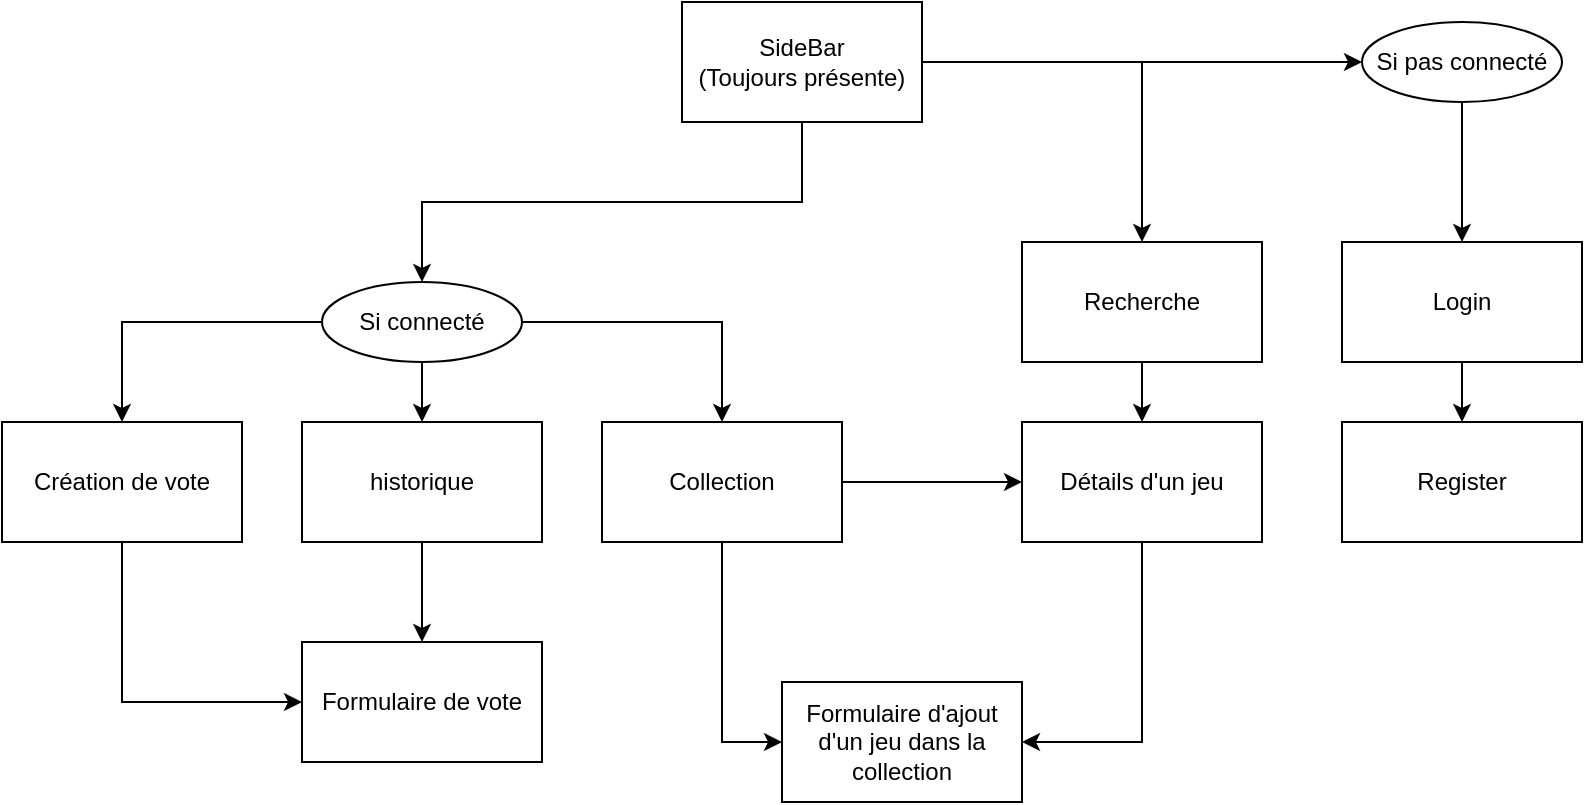 <mxfile version="12.6.6" type="device"><diagram id="prtHgNgQTEPvFCAcTncT" name="Page-1"><mxGraphModel dx="1422" dy="713" grid="1" gridSize="10" guides="1" tooltips="1" connect="1" arrows="1" fold="1" page="1" pageScale="1" pageWidth="827" pageHeight="1169" math="0" shadow="0"><root><mxCell id="0"/><mxCell id="1" parent="0"/><mxCell id="S_EactHCA0QOSUfURacS-10" style="edgeStyle=orthogonalEdgeStyle;rounded=0;orthogonalLoop=1;jettySize=auto;html=1;exitX=0.5;exitY=1;exitDx=0;exitDy=0;entryX=0.5;entryY=0;entryDx=0;entryDy=0;" edge="1" parent="1" source="S_EactHCA0QOSUfURacS-1" target="S_EactHCA0QOSUfURacS-6"><mxGeometry relative="1" as="geometry"/></mxCell><mxCell id="S_EactHCA0QOSUfURacS-22" style="edgeStyle=orthogonalEdgeStyle;rounded=0;orthogonalLoop=1;jettySize=auto;html=1;exitX=1;exitY=0.5;exitDx=0;exitDy=0;entryX=0.5;entryY=0;entryDx=0;entryDy=0;" edge="1" parent="1" source="S_EactHCA0QOSUfURacS-1" target="S_EactHCA0QOSUfURacS-4"><mxGeometry relative="1" as="geometry"/></mxCell><mxCell id="S_EactHCA0QOSUfURacS-29" style="edgeStyle=orthogonalEdgeStyle;rounded=0;orthogonalLoop=1;jettySize=auto;html=1;" edge="1" parent="1" source="S_EactHCA0QOSUfURacS-1" target="S_EactHCA0QOSUfURacS-28"><mxGeometry relative="1" as="geometry"/></mxCell><UserObject label="SideBar&lt;br&gt;(Toujours présente)" treeRoot="1" id="S_EactHCA0QOSUfURacS-1"><mxCell style="whiteSpace=wrap;html=1;align=center;treeFolding=1;treeMoving=1;container=1;recursiveResize=0;" vertex="1" parent="1"><mxGeometry x="360" y="20" width="120" height="60" as="geometry"/></mxCell></UserObject><mxCell id="S_EactHCA0QOSUfURacS-24" style="edgeStyle=orthogonalEdgeStyle;rounded=0;orthogonalLoop=1;jettySize=auto;html=1;entryX=0.5;entryY=0;entryDx=0;entryDy=0;" edge="1" parent="1" source="S_EactHCA0QOSUfURacS-2" target="S_EactHCA0QOSUfURacS-3"><mxGeometry relative="1" as="geometry"/></mxCell><UserObject label="Login" treeRoot="1" id="S_EactHCA0QOSUfURacS-2"><mxCell style="whiteSpace=wrap;html=1;align=center;treeFolding=1;treeMoving=1;container=1;recursiveResize=0;" vertex="1" parent="1"><mxGeometry x="690" y="140" width="120" height="60" as="geometry"/></mxCell></UserObject><UserObject label="Register" treeRoot="1" id="S_EactHCA0QOSUfURacS-3"><mxCell style="whiteSpace=wrap;html=1;align=center;treeFolding=1;treeMoving=1;container=1;recursiveResize=0;" vertex="1" parent="1"><mxGeometry x="690" y="230" width="120" height="60" as="geometry"/></mxCell></UserObject><mxCell id="S_EactHCA0QOSUfURacS-21" style="edgeStyle=orthogonalEdgeStyle;rounded=0;orthogonalLoop=1;jettySize=auto;html=1;exitX=0.5;exitY=1;exitDx=0;exitDy=0;entryX=0.5;entryY=0;entryDx=0;entryDy=0;" edge="1" parent="1" source="S_EactHCA0QOSUfURacS-4" target="S_EactHCA0QOSUfURacS-19"><mxGeometry relative="1" as="geometry"/></mxCell><UserObject label="Recherche" treeRoot="1" id="S_EactHCA0QOSUfURacS-4"><mxCell style="whiteSpace=wrap;html=1;align=center;treeFolding=1;treeMoving=1;container=1;recursiveResize=0;" vertex="1" parent="1"><mxGeometry x="530" y="140" width="120" height="60" as="geometry"/></mxCell></UserObject><mxCell id="S_EactHCA0QOSUfURacS-20" style="edgeStyle=orthogonalEdgeStyle;rounded=0;orthogonalLoop=1;jettySize=auto;html=1;exitX=1;exitY=0.5;exitDx=0;exitDy=0;entryX=0;entryY=0.5;entryDx=0;entryDy=0;" edge="1" parent="1" source="S_EactHCA0QOSUfURacS-5" target="S_EactHCA0QOSUfURacS-19"><mxGeometry relative="1" as="geometry"/></mxCell><mxCell id="S_EactHCA0QOSUfURacS-27" style="edgeStyle=orthogonalEdgeStyle;rounded=0;orthogonalLoop=1;jettySize=auto;html=1;exitX=0.5;exitY=1;exitDx=0;exitDy=0;entryX=0;entryY=0.5;entryDx=0;entryDy=0;" edge="1" parent="1" source="S_EactHCA0QOSUfURacS-5" target="S_EactHCA0QOSUfURacS-25"><mxGeometry relative="1" as="geometry"/></mxCell><UserObject label="Collection" treeRoot="1" id="S_EactHCA0QOSUfURacS-5"><mxCell style="whiteSpace=wrap;html=1;align=center;treeFolding=1;treeMoving=1;container=1;recursiveResize=0;" vertex="1" parent="1"><mxGeometry x="320" y="230" width="120" height="60" as="geometry"/></mxCell></UserObject><mxCell id="S_EactHCA0QOSUfURacS-13" style="edgeStyle=orthogonalEdgeStyle;rounded=0;orthogonalLoop=1;jettySize=auto;html=1;exitX=0;exitY=0.5;exitDx=0;exitDy=0;entryX=0.5;entryY=0;entryDx=0;entryDy=0;" edge="1" parent="1" source="S_EactHCA0QOSUfURacS-6" target="S_EactHCA0QOSUfURacS-7"><mxGeometry relative="1" as="geometry"/></mxCell><mxCell id="S_EactHCA0QOSUfURacS-16" style="edgeStyle=orthogonalEdgeStyle;rounded=0;orthogonalLoop=1;jettySize=auto;html=1;exitX=0.5;exitY=1;exitDx=0;exitDy=0;entryX=0.5;entryY=0;entryDx=0;entryDy=0;" edge="1" parent="1" source="S_EactHCA0QOSUfURacS-6" target="S_EactHCA0QOSUfURacS-9"><mxGeometry relative="1" as="geometry"/></mxCell><mxCell id="S_EactHCA0QOSUfURacS-18" style="edgeStyle=orthogonalEdgeStyle;rounded=0;orthogonalLoop=1;jettySize=auto;html=1;exitX=1;exitY=0.5;exitDx=0;exitDy=0;entryX=0.5;entryY=0;entryDx=0;entryDy=0;" edge="1" parent="1" source="S_EactHCA0QOSUfURacS-6" target="S_EactHCA0QOSUfURacS-5"><mxGeometry relative="1" as="geometry"/></mxCell><mxCell id="S_EactHCA0QOSUfURacS-6" value="Si connecté" style="ellipse;whiteSpace=wrap;html=1;align=center;container=1;recursiveResize=0;treeFolding=1;treeMoving=1;" vertex="1" parent="1"><mxGeometry x="180" y="160" width="100" height="40" as="geometry"/></mxCell><mxCell id="S_EactHCA0QOSUfURacS-15" style="edgeStyle=orthogonalEdgeStyle;rounded=0;orthogonalLoop=1;jettySize=auto;html=1;exitX=0.5;exitY=1;exitDx=0;exitDy=0;entryX=0;entryY=0.5;entryDx=0;entryDy=0;" edge="1" parent="1" source="S_EactHCA0QOSUfURacS-7" target="S_EactHCA0QOSUfURacS-8"><mxGeometry relative="1" as="geometry"/></mxCell><UserObject label="Création de vote" treeRoot="1" id="S_EactHCA0QOSUfURacS-7"><mxCell style="whiteSpace=wrap;html=1;align=center;treeFolding=1;treeMoving=1;container=1;recursiveResize=0;" vertex="1" parent="1"><mxGeometry x="20" y="230" width="120" height="60" as="geometry"/></mxCell></UserObject><UserObject label="Formulaire de vote" treeRoot="1" id="S_EactHCA0QOSUfURacS-8"><mxCell style="whiteSpace=wrap;html=1;align=center;treeFolding=1;treeMoving=1;container=1;recursiveResize=0;" vertex="1" parent="1"><mxGeometry x="170" y="340" width="120" height="60" as="geometry"/></mxCell></UserObject><mxCell id="S_EactHCA0QOSUfURacS-17" style="edgeStyle=orthogonalEdgeStyle;rounded=0;orthogonalLoop=1;jettySize=auto;html=1;entryX=0.5;entryY=0;entryDx=0;entryDy=0;" edge="1" parent="1" source="S_EactHCA0QOSUfURacS-9" target="S_EactHCA0QOSUfURacS-8"><mxGeometry relative="1" as="geometry"/></mxCell><UserObject label="historique" treeRoot="1" id="S_EactHCA0QOSUfURacS-9"><mxCell style="whiteSpace=wrap;html=1;align=center;treeFolding=1;treeMoving=1;container=1;recursiveResize=0;" vertex="1" parent="1"><mxGeometry x="170" y="230" width="120" height="60" as="geometry"/></mxCell></UserObject><mxCell id="S_EactHCA0QOSUfURacS-26" style="edgeStyle=orthogonalEdgeStyle;rounded=0;orthogonalLoop=1;jettySize=auto;html=1;exitX=0.5;exitY=1;exitDx=0;exitDy=0;entryX=1;entryY=0.5;entryDx=0;entryDy=0;" edge="1" parent="1" source="S_EactHCA0QOSUfURacS-19" target="S_EactHCA0QOSUfURacS-25"><mxGeometry relative="1" as="geometry"/></mxCell><UserObject label="Détails d'un jeu" treeRoot="1" id="S_EactHCA0QOSUfURacS-19"><mxCell style="whiteSpace=wrap;html=1;align=center;treeFolding=1;treeMoving=1;container=1;recursiveResize=0;" vertex="1" parent="1"><mxGeometry x="530" y="230" width="120" height="60" as="geometry"/></mxCell></UserObject><UserObject label="Formulaire d'ajout d'un jeu dans la collection" treeRoot="1" id="S_EactHCA0QOSUfURacS-25"><mxCell style="whiteSpace=wrap;html=1;align=center;treeFolding=1;treeMoving=1;container=1;recursiveResize=0;" vertex="1" parent="1"><mxGeometry x="410" y="360" width="120" height="60" as="geometry"/></mxCell></UserObject><mxCell id="S_EactHCA0QOSUfURacS-30" style="edgeStyle=orthogonalEdgeStyle;rounded=0;orthogonalLoop=1;jettySize=auto;html=1;entryX=0.5;entryY=0;entryDx=0;entryDy=0;" edge="1" parent="1" source="S_EactHCA0QOSUfURacS-28" target="S_EactHCA0QOSUfURacS-2"><mxGeometry relative="1" as="geometry"/></mxCell><mxCell id="S_EactHCA0QOSUfURacS-28" value="Si pas connecté" style="ellipse;whiteSpace=wrap;html=1;align=center;container=1;recursiveResize=0;treeFolding=1;treeMoving=1;" vertex="1" parent="1"><mxGeometry x="700" y="30" width="100" height="40" as="geometry"/></mxCell></root></mxGraphModel></diagram></mxfile>